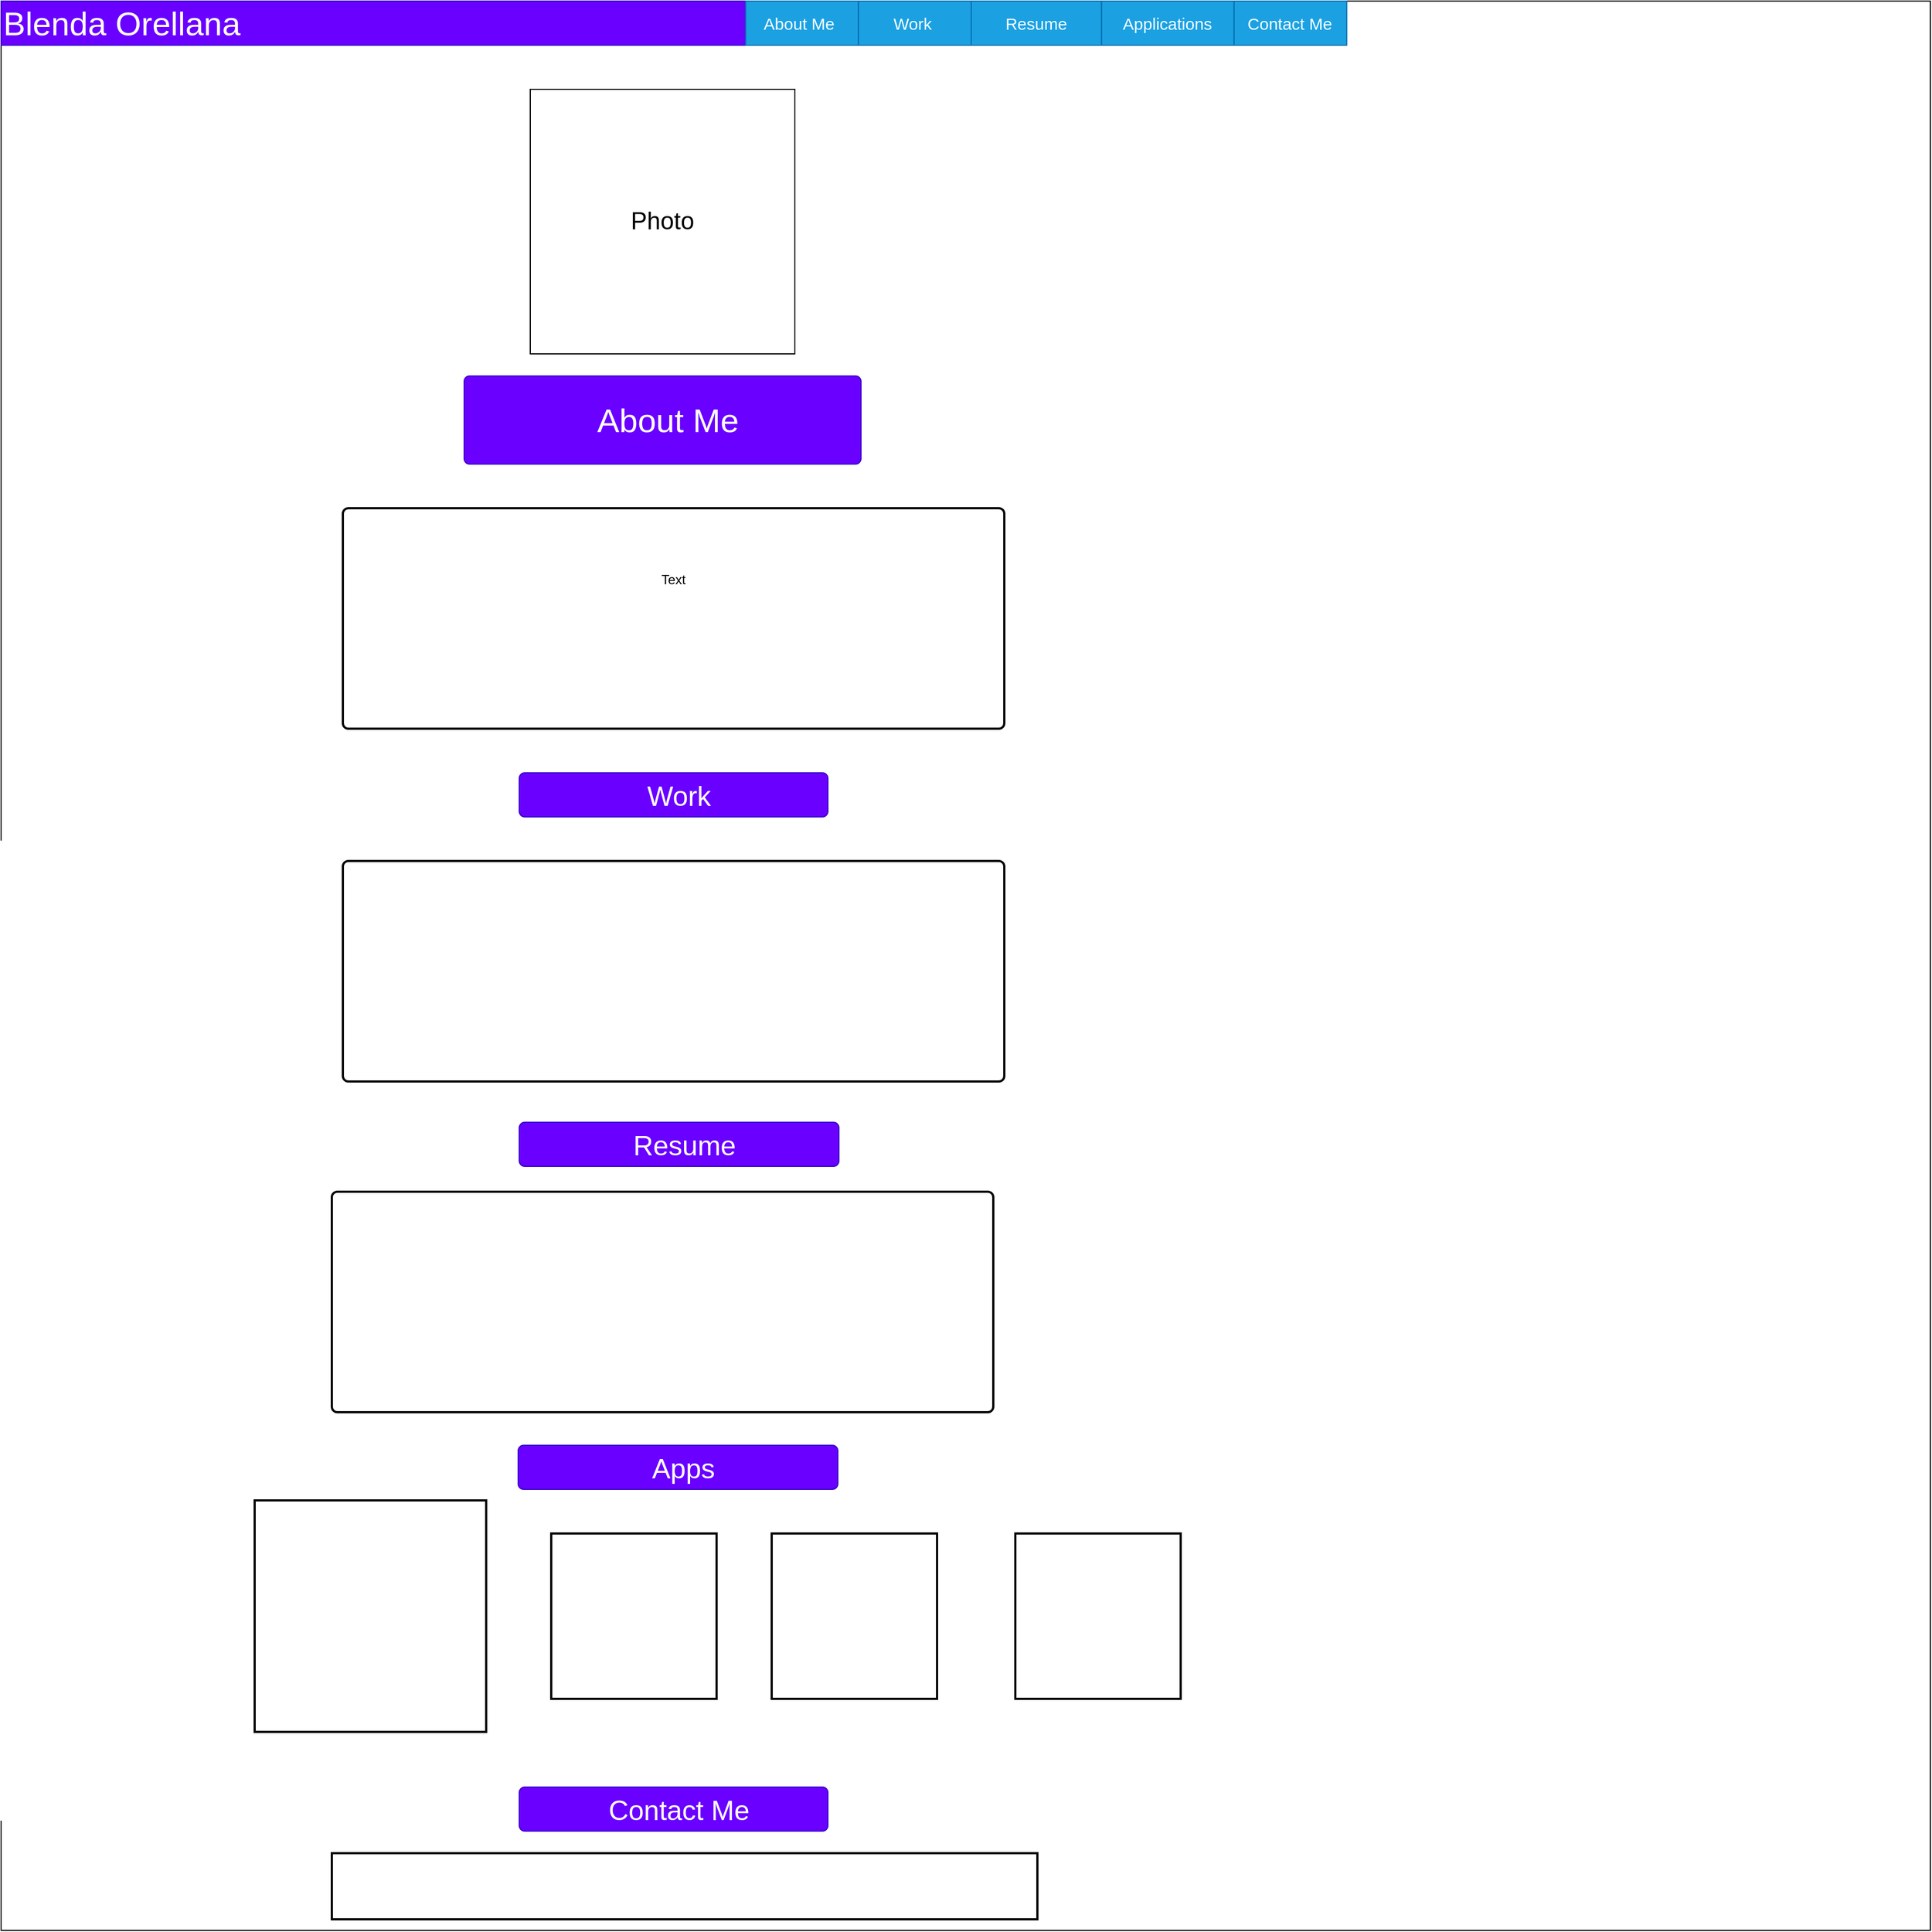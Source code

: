 <mxfile version="14.7.6" type="github">
  <diagram name="Page-1" id="c9db0220-8083-56f3-ca83-edcdcd058819">
    <mxGraphModel dx="1369" dy="769" grid="1" gridSize="10" guides="1" tooltips="1" connect="1" arrows="1" fold="1" page="1" pageScale="1.5" pageWidth="826" pageHeight="1169" background="none" math="0" shadow="0">
      <root>
        <mxCell id="0" style=";html=1;" />
        <mxCell id="1" style=";html=1;" parent="0" />
        <mxCell id="fAfzwucBMEGjxBUh1TxT-1" value="" style="whiteSpace=wrap;html=1;aspect=fixed;align=left;" vertex="1" parent="1">
          <mxGeometry width="1750" height="1750" as="geometry" />
        </mxCell>
        <mxCell id="3d76a8aef4d5c911-1" value="" style="html=1;shadow=0;dashed=0;shape=mxgraph.bootstrap.rect;fillColor=#6a00ff;strokeColor=#3700CC;whiteSpace=wrap;rounded=0;fontSize=12;fontColor=#ffffff;align=left;" parent="1" vertex="1">
          <mxGeometry width="1220" height="40" as="geometry" />
        </mxCell>
        <mxCell id="3d76a8aef4d5c911-2" value="&lt;font style=&quot;font-size: 30px&quot;&gt;Blenda Orellana&lt;/font&gt;&amp;nbsp;" style="html=1;shadow=0;dashed=0;fillColor=#6a00ff;strokeColor=#3700CC;shape=mxgraph.bootstrap.rect;fontColor=#ffffff;fontSize=22;whiteSpace=wrap;align=left;" parent="3d76a8aef4d5c911-1" vertex="1">
          <mxGeometry width="793.0" height="40" as="geometry" />
        </mxCell>
        <mxCell id="3d76a8aef4d5c911-8" value="&lt;font style=&quot;font-size: 15px&quot;&gt;About Me&lt;span style=&quot;white-space: pre&quot;&gt; &lt;/span&gt;&lt;/font&gt;" style="html=1;shadow=0;dashed=0;shape=mxgraph.bootstrap.rect;whiteSpace=wrap;fillColor=#1ba1e2;strokeColor=#006EAF;fontColor=#ffffff;" parent="3d76a8aef4d5c911-1" vertex="1">
          <mxGeometry x="675.4" width="102.302" height="40" as="geometry" />
        </mxCell>
        <mxCell id="3d76a8aef4d5c911-9" value="Work&amp;nbsp;" style="html=1;shadow=0;dashed=0;fillColor=#1ba1e2;strokeColor=#006EAF;shape=mxgraph.bootstrap.rect;fontColor=#ffffff;whiteSpace=wrap;fontSize=15;" parent="3d76a8aef4d5c911-1" vertex="1">
          <mxGeometry x="777.697" width="102.302" height="40" as="geometry" />
        </mxCell>
        <mxCell id="IxUSZUHJjQwEmD-EJl2d-3" value="Contact Me" style="html=1;shadow=0;dashed=0;fillColor=#1ba1e2;strokeColor=#006EAF;shape=mxgraph.bootstrap.rect;fontColor=#ffffff;whiteSpace=wrap;fontSize=15;" parent="3d76a8aef4d5c911-1" vertex="1">
          <mxGeometry x="1118.333" width="102.302" height="40" as="geometry" />
        </mxCell>
        <mxCell id="IxUSZUHJjQwEmD-EJl2d-4" value="Resume" style="html=1;shadow=0;dashed=0;fillColor=#1ba1e2;strokeColor=#006EAF;shape=mxgraph.bootstrap.rect;fontColor=#ffffff;whiteSpace=wrap;fontSize=15;" parent="3d76a8aef4d5c911-1" vertex="1">
          <mxGeometry x="880" width="118.24" height="40" as="geometry" />
        </mxCell>
        <mxCell id="IxUSZUHJjQwEmD-EJl2d-20" value="Applications" style="html=1;shadow=0;dashed=0;fillColor=#1ba1e2;strokeColor=#006EAF;shape=mxgraph.bootstrap.rect;fontColor=#ffffff;whiteSpace=wrap;fontSize=15;" parent="3d76a8aef4d5c911-1" vertex="1">
          <mxGeometry x="998.244" width="120.089" height="40" as="geometry" />
        </mxCell>
        <mxCell id="IxUSZUHJjQwEmD-EJl2d-5" value="Photo" style="whiteSpace=wrap;html=1;aspect=fixed;fontSize=22;" parent="1" vertex="1">
          <mxGeometry x="480" y="80" width="240" height="240" as="geometry" />
        </mxCell>
        <mxCell id="IxUSZUHJjQwEmD-EJl2d-16" value="" style="group" parent="1" vertex="1" connectable="0">
          <mxGeometry x="210" y="330" width="610" height="1260" as="geometry" />
        </mxCell>
        <mxCell id="IxUSZUHJjQwEmD-EJl2d-23" value="" style="whiteSpace=wrap;html=1;aspect=fixed;fontSize=25;strokeColor=#050505;strokeWidth=2;align=center;" parent="IxUSZUHJjQwEmD-EJl2d-16" vertex="1">
          <mxGeometry x="20" y="1030" width="210" height="210" as="geometry" />
        </mxCell>
        <mxCell id="IxUSZUHJjQwEmD-EJl2d-28" value="" style="group" parent="IxUSZUHJjQwEmD-EJl2d-16" vertex="1" connectable="0">
          <mxGeometry x="90" y="10" width="610" height="940" as="geometry" />
        </mxCell>
        <mxCell id="3d76a8aef4d5c911-20" value="About Me" style="html=1;shadow=0;dashed=0;shape=mxgraph.bootstrap.rrect;rSize=5;strokeColor=#3700CC;align=center;spacingLeft=10;fontSize=30;whiteSpace=wrap;rounded=0;fillColor=#6a00ff;fontColor=#ffffff;" parent="IxUSZUHJjQwEmD-EJl2d-28" vertex="1">
          <mxGeometry x="120" width="360" height="80" as="geometry" />
        </mxCell>
        <mxCell id="3d76a8aef4d5c911-24" value="" style="html=1;shadow=0;dashed=0;shape=mxgraph.bootstrap.rrect;rSize=5;fontSize=12;align=left;spacing=10;verticalAlign=top;whiteSpace=wrap;rounded=0;strokeWidth=2;strokeColor=#050505;" parent="IxUSZUHJjQwEmD-EJl2d-28" vertex="1">
          <mxGeometry x="10" y="120" width="600" height="200" as="geometry" />
        </mxCell>
        <mxCell id="IxUSZUHJjQwEmD-EJl2d-1" value="Text" style="text;html=1;strokeColor=none;fillColor=none;align=center;verticalAlign=middle;whiteSpace=wrap;rounded=0;" parent="IxUSZUHJjQwEmD-EJl2d-28" vertex="1">
          <mxGeometry x="290" y="175" width="40" height="20" as="geometry" />
        </mxCell>
        <mxCell id="IxUSZUHJjQwEmD-EJl2d-8" value="Work" style="html=1;shadow=0;dashed=0;shape=mxgraph.bootstrap.rrect;rSize=5;strokeColor=#3700CC;align=center;spacingLeft=10;fontSize=25;whiteSpace=wrap;rounded=0;fillColor=#6a00ff;fontColor=#ffffff;" parent="IxUSZUHJjQwEmD-EJl2d-28" vertex="1">
          <mxGeometry x="170" y="360" width="280" height="40" as="geometry" />
        </mxCell>
        <mxCell id="IxUSZUHJjQwEmD-EJl2d-11" value="" style="html=1;shadow=0;dashed=0;shape=mxgraph.bootstrap.rrect;rSize=5;fontSize=12;align=left;spacing=10;verticalAlign=top;whiteSpace=wrap;rounded=0;strokeWidth=2;strokeColor=#050505;" parent="IxUSZUHJjQwEmD-EJl2d-28" vertex="1">
          <mxGeometry x="10" y="440" width="600" height="200" as="geometry" />
        </mxCell>
        <mxCell id="IxUSZUHJjQwEmD-EJl2d-12" value="Resume" style="html=1;shadow=0;dashed=0;shape=mxgraph.bootstrap.rrect;rSize=5;strokeColor=#3700CC;align=center;spacingLeft=10;fontSize=25;whiteSpace=wrap;rounded=0;fillColor=#6a00ff;fontColor=#ffffff;" parent="IxUSZUHJjQwEmD-EJl2d-28" vertex="1">
          <mxGeometry x="170" y="677" width="290" height="40" as="geometry" />
        </mxCell>
        <mxCell id="IxUSZUHJjQwEmD-EJl2d-21" value="" style="html=1;shadow=0;dashed=0;shape=mxgraph.bootstrap.rrect;rSize=5;fontSize=12;align=left;spacing=10;verticalAlign=top;whiteSpace=wrap;rounded=0;strokeWidth=2;strokeColor=#050505;" parent="IxUSZUHJjQwEmD-EJl2d-28" vertex="1">
          <mxGeometry y="740" width="600" height="200" as="geometry" />
        </mxCell>
        <mxCell id="IxUSZUHJjQwEmD-EJl2d-29" value="" style="group" parent="IxUSZUHJjQwEmD-EJl2d-16" vertex="1" connectable="0">
          <mxGeometry x="259" y="980" width="380" height="230" as="geometry" />
        </mxCell>
        <mxCell id="IxUSZUHJjQwEmD-EJl2d-22" value="Apps" style="html=1;shadow=0;dashed=0;shape=mxgraph.bootstrap.rrect;rSize=5;strokeColor=#3700CC;align=center;spacingLeft=10;fontSize=25;whiteSpace=wrap;rounded=0;fillColor=#6a00ff;fontColor=#ffffff;" parent="IxUSZUHJjQwEmD-EJl2d-29" vertex="1">
          <mxGeometry width="290" height="40" as="geometry" />
        </mxCell>
        <mxCell id="IxUSZUHJjQwEmD-EJl2d-24" value="" style="whiteSpace=wrap;html=1;aspect=fixed;fontSize=25;strokeColor=#050505;strokeWidth=2;align=center;" parent="IxUSZUHJjQwEmD-EJl2d-29" vertex="1">
          <mxGeometry x="30" y="80" width="150" height="150" as="geometry" />
        </mxCell>
        <mxCell id="IxUSZUHJjQwEmD-EJl2d-25" value="" style="whiteSpace=wrap;html=1;aspect=fixed;fontSize=25;strokeColor=#050505;strokeWidth=2;align=center;" parent="IxUSZUHJjQwEmD-EJl2d-29" vertex="1">
          <mxGeometry x="230" y="80" width="150" height="150" as="geometry" />
        </mxCell>
        <mxCell id="IxUSZUHJjQwEmD-EJl2d-14" value="Contact Me" style="html=1;shadow=0;dashed=0;shape=mxgraph.bootstrap.rrect;rSize=5;strokeColor=#3700CC;align=center;spacingLeft=10;fontSize=25;whiteSpace=wrap;rounded=0;fillColor=#6a00ff;fontColor=#ffffff;" parent="1" vertex="1">
          <mxGeometry x="470" y="1620" width="280" height="40" as="geometry" />
        </mxCell>
        <mxCell id="IxUSZUHJjQwEmD-EJl2d-26" value="" style="whiteSpace=wrap;html=1;aspect=fixed;fontSize=25;strokeColor=#050505;strokeWidth=2;align=center;" parent="1" vertex="1">
          <mxGeometry x="920" y="1390" width="150" height="150" as="geometry" />
        </mxCell>
        <mxCell id="IxUSZUHJjQwEmD-EJl2d-27" value="" style="rounded=0;whiteSpace=wrap;html=1;fontSize=25;strokeColor=#050505;strokeWidth=2;align=center;" parent="1" vertex="1">
          <mxGeometry x="300" y="1680" width="640" height="60" as="geometry" />
        </mxCell>
      </root>
    </mxGraphModel>
  </diagram>
</mxfile>

